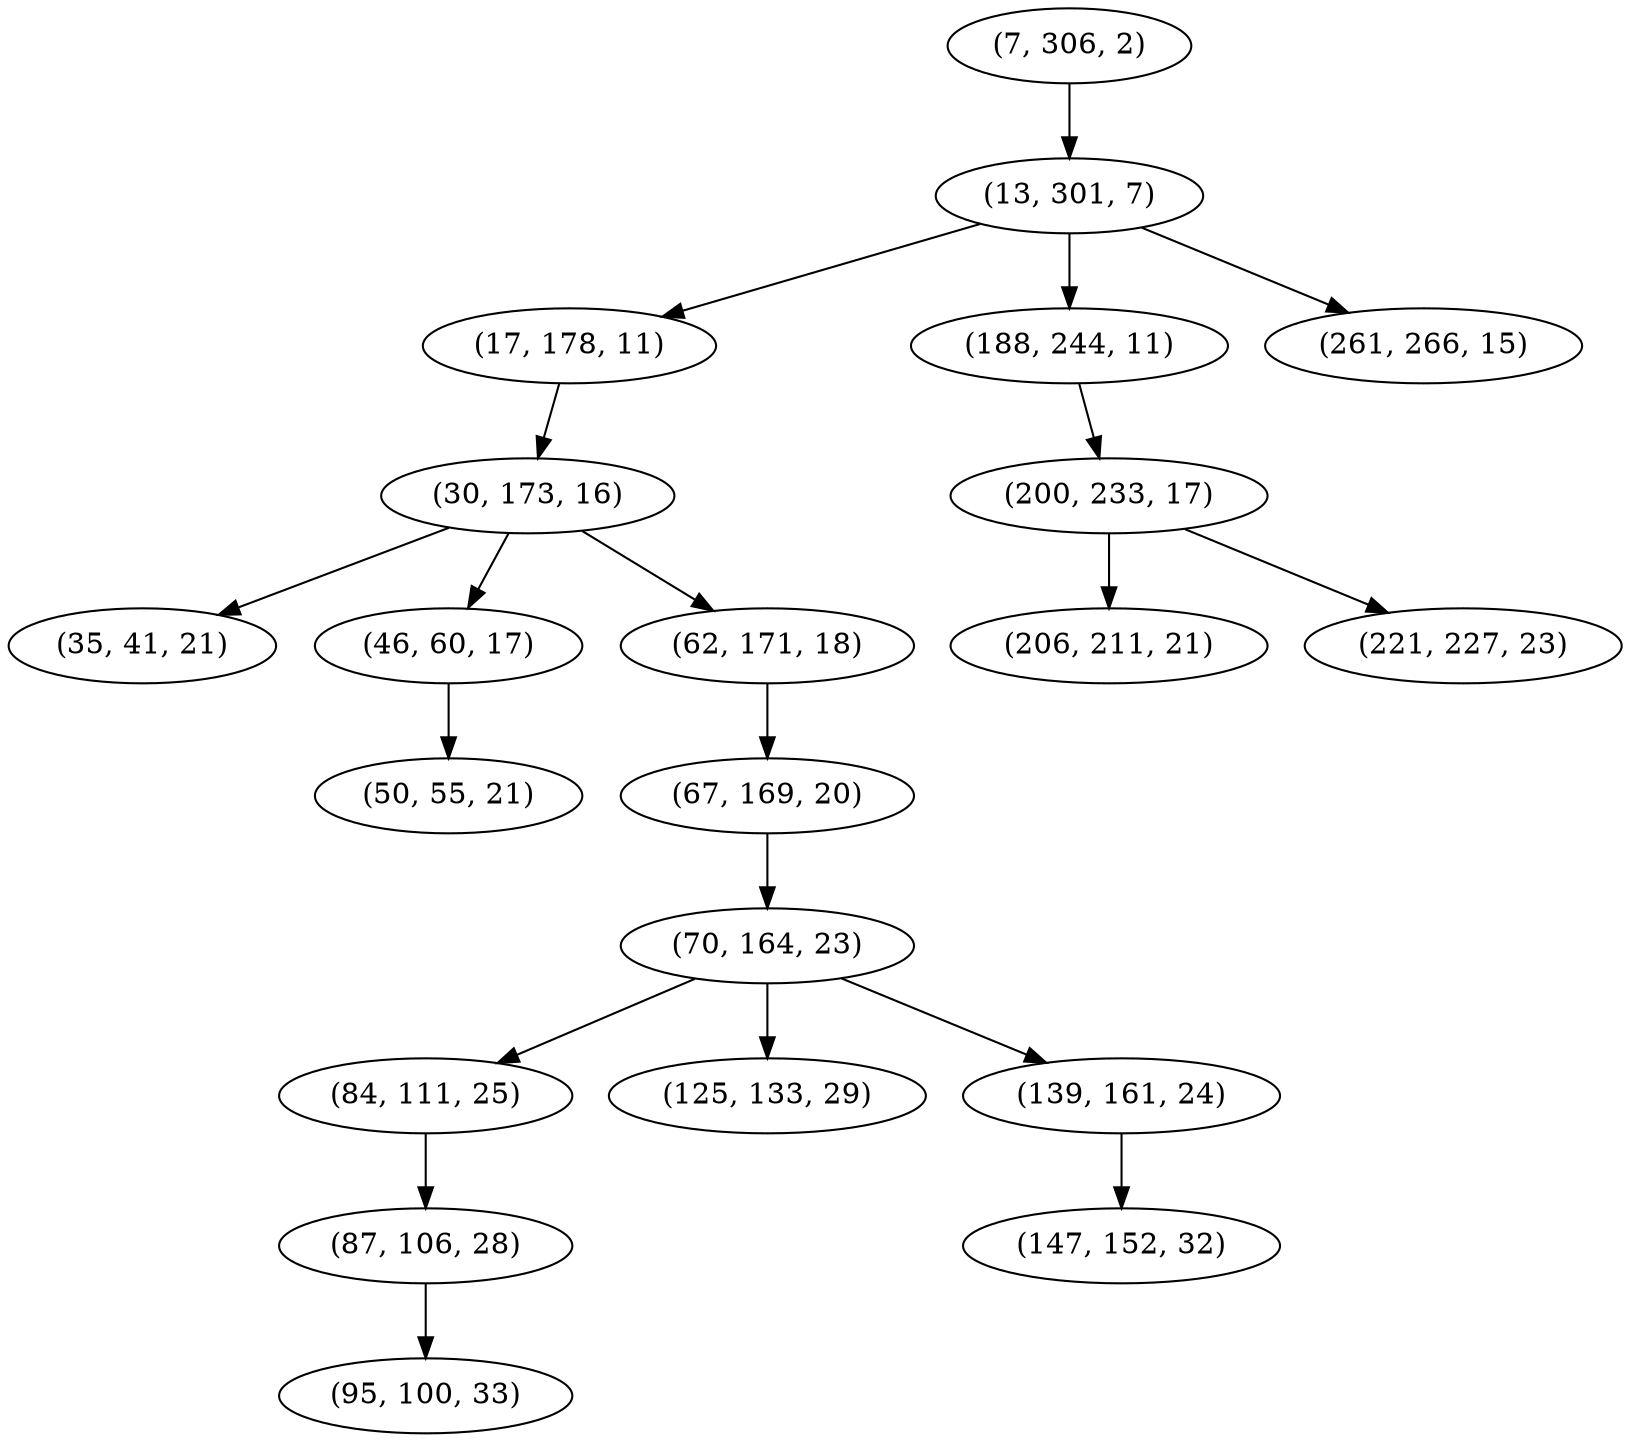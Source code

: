 digraph tree {
    "(7, 306, 2)";
    "(13, 301, 7)";
    "(17, 178, 11)";
    "(30, 173, 16)";
    "(35, 41, 21)";
    "(46, 60, 17)";
    "(50, 55, 21)";
    "(62, 171, 18)";
    "(67, 169, 20)";
    "(70, 164, 23)";
    "(84, 111, 25)";
    "(87, 106, 28)";
    "(95, 100, 33)";
    "(125, 133, 29)";
    "(139, 161, 24)";
    "(147, 152, 32)";
    "(188, 244, 11)";
    "(200, 233, 17)";
    "(206, 211, 21)";
    "(221, 227, 23)";
    "(261, 266, 15)";
    "(7, 306, 2)" -> "(13, 301, 7)";
    "(13, 301, 7)" -> "(17, 178, 11)";
    "(13, 301, 7)" -> "(188, 244, 11)";
    "(13, 301, 7)" -> "(261, 266, 15)";
    "(17, 178, 11)" -> "(30, 173, 16)";
    "(30, 173, 16)" -> "(35, 41, 21)";
    "(30, 173, 16)" -> "(46, 60, 17)";
    "(30, 173, 16)" -> "(62, 171, 18)";
    "(46, 60, 17)" -> "(50, 55, 21)";
    "(62, 171, 18)" -> "(67, 169, 20)";
    "(67, 169, 20)" -> "(70, 164, 23)";
    "(70, 164, 23)" -> "(84, 111, 25)";
    "(70, 164, 23)" -> "(125, 133, 29)";
    "(70, 164, 23)" -> "(139, 161, 24)";
    "(84, 111, 25)" -> "(87, 106, 28)";
    "(87, 106, 28)" -> "(95, 100, 33)";
    "(139, 161, 24)" -> "(147, 152, 32)";
    "(188, 244, 11)" -> "(200, 233, 17)";
    "(200, 233, 17)" -> "(206, 211, 21)";
    "(200, 233, 17)" -> "(221, 227, 23)";
}
